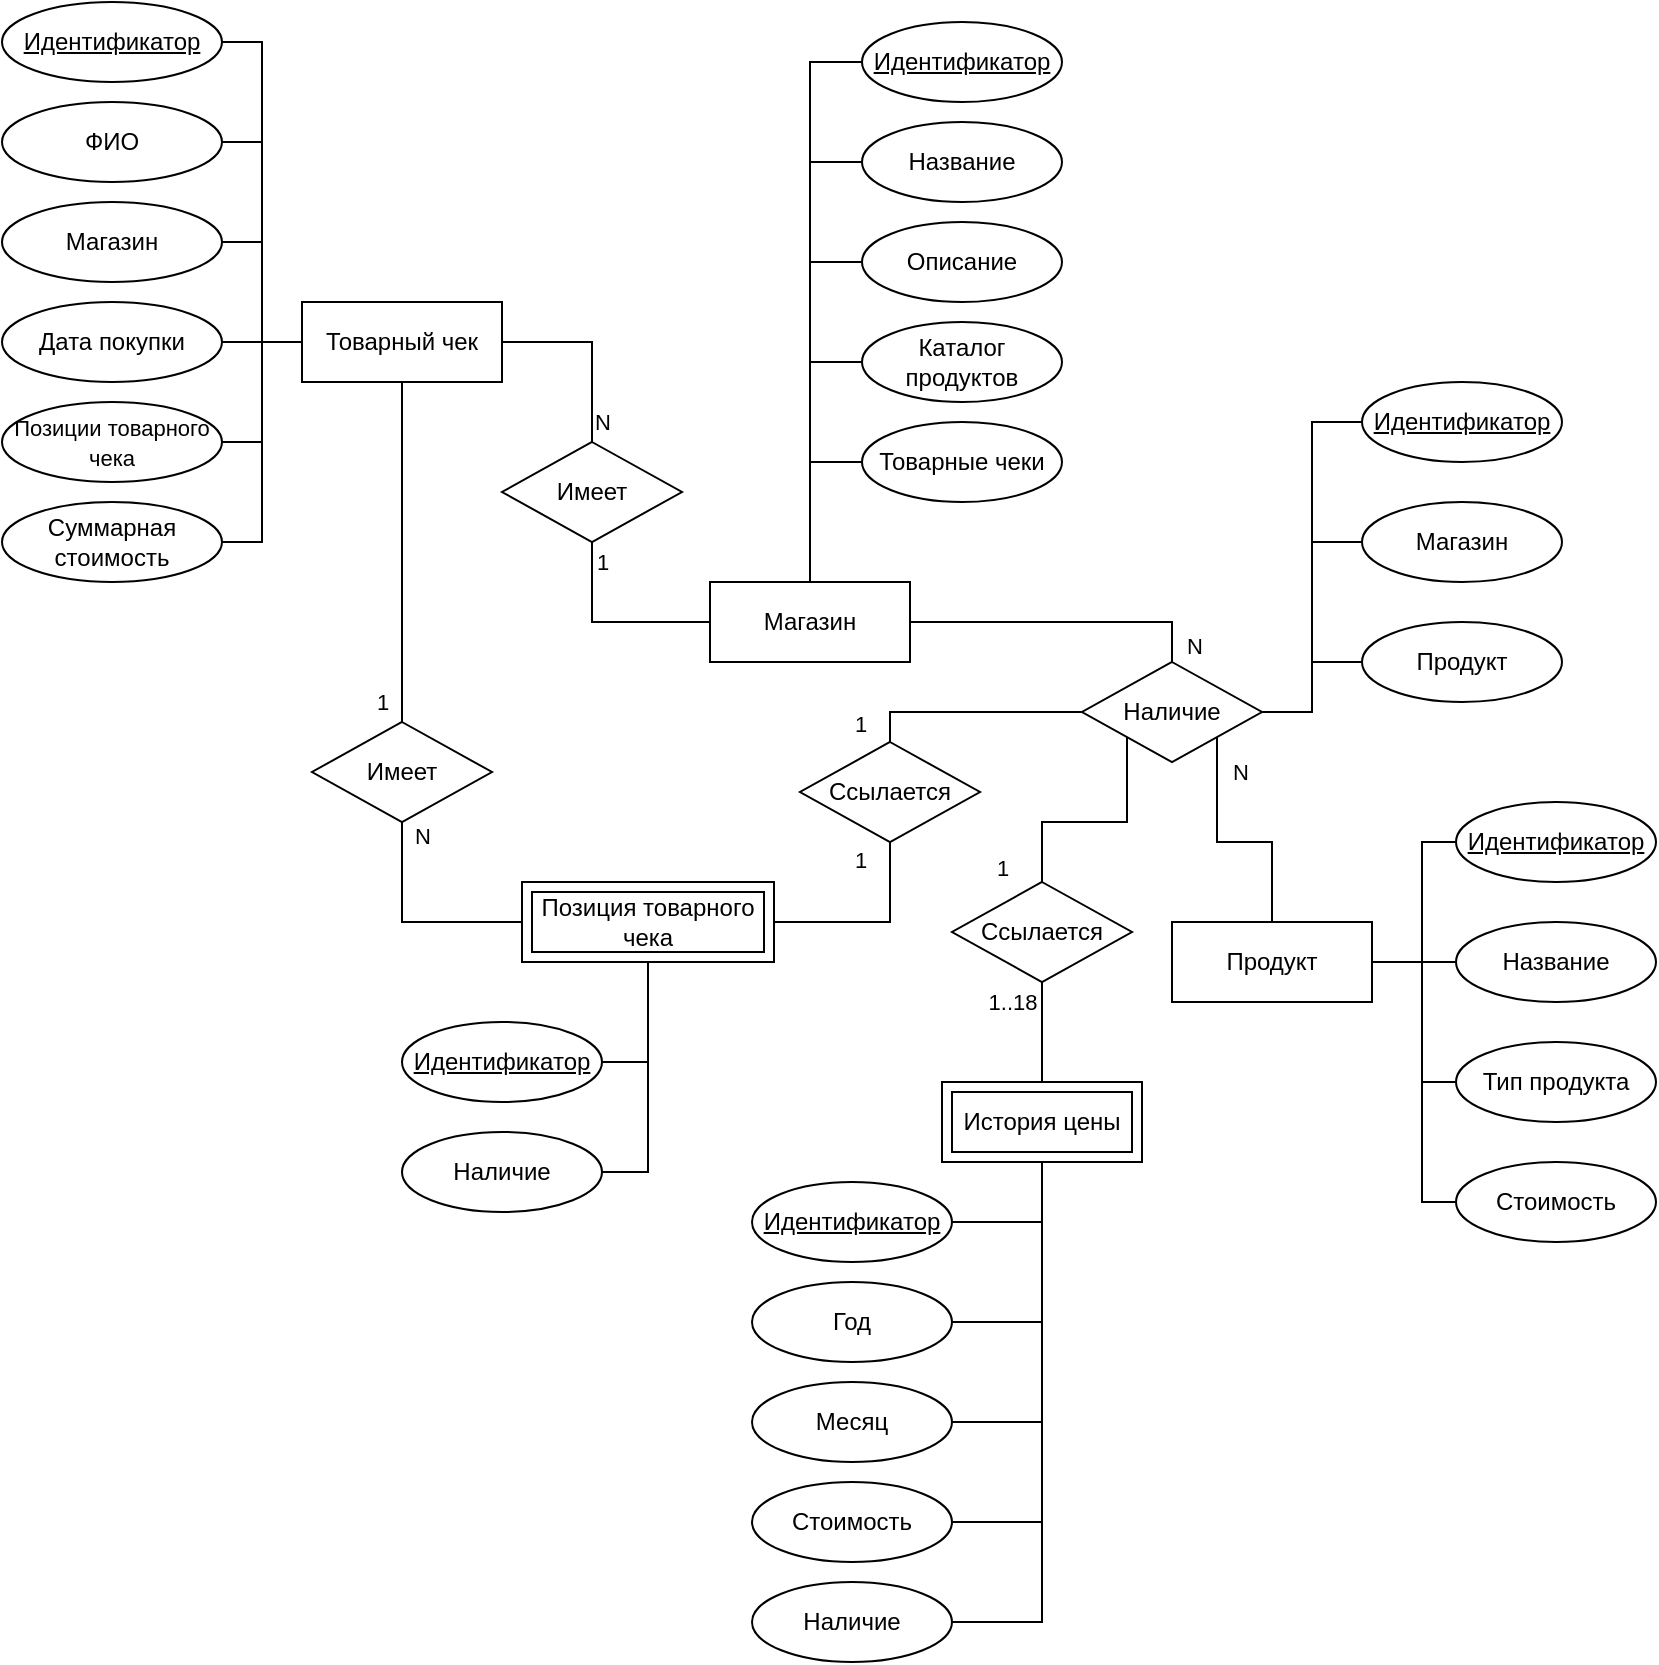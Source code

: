 <mxfile version="18.0.6" type="device"><diagram id="wQ1o6pGlBWSBRa1OvJjj" name="Страница 1"><mxGraphModel dx="1102" dy="865" grid="1" gridSize="10" guides="1" tooltips="1" connect="1" arrows="1" fold="1" page="1" pageScale="1" pageWidth="827" pageHeight="1169" math="0" shadow="0"><root><mxCell id="0"/><mxCell id="1" parent="0"/><mxCell id="YRElEjRcTY8QlFEJpvM5-30" value="1" style="edgeStyle=orthogonalEdgeStyle;rounded=0;orthogonalLoop=1;jettySize=auto;html=1;exitX=0.5;exitY=1;exitDx=0;exitDy=0;entryX=0.5;entryY=0;entryDx=0;entryDy=0;endArrow=none;endFill=0;" parent="1" source="YRElEjRcTY8QlFEJpvM5-1" target="YRElEjRcTY8QlFEJpvM5-28" edge="1"><mxGeometry x="0.882" y="-10" relative="1" as="geometry"><mxPoint as="offset"/></mxGeometry></mxCell><mxCell id="YRElEjRcTY8QlFEJpvM5-78" style="edgeStyle=orthogonalEdgeStyle;rounded=0;orthogonalLoop=1;jettySize=auto;html=1;exitX=1;exitY=0.5;exitDx=0;exitDy=0;entryX=0.5;entryY=0;entryDx=0;entryDy=0;endArrow=none;endFill=0;" parent="1" source="YRElEjRcTY8QlFEJpvM5-1" target="YRElEjRcTY8QlFEJpvM5-29" edge="1"><mxGeometry relative="1" as="geometry"/></mxCell><mxCell id="YRElEjRcTY8QlFEJpvM5-79" value="N" style="edgeLabel;html=1;align=center;verticalAlign=middle;resizable=0;points=[];" parent="YRElEjRcTY8QlFEJpvM5-78" vertex="1" connectable="0"><mxGeometry x="0.263" y="2" relative="1" as="geometry"><mxPoint x="3" y="25" as="offset"/></mxGeometry></mxCell><mxCell id="YRElEjRcTY8QlFEJpvM5-1" value="Товарный чек" style="whiteSpace=wrap;html=1;align=center;" parent="1" vertex="1"><mxGeometry x="150" y="150" width="100" height="40" as="geometry"/></mxCell><mxCell id="YRElEjRcTY8QlFEJpvM5-62" value="N" style="edgeStyle=orthogonalEdgeStyle;rounded=0;orthogonalLoop=1;jettySize=auto;html=1;exitX=1;exitY=0.5;exitDx=0;exitDy=0;entryX=0.5;entryY=0;entryDx=0;entryDy=0;endArrow=none;endFill=0;" parent="1" source="YRElEjRcTY8QlFEJpvM5-2" target="YRElEjRcTY8QlFEJpvM5-81" edge="1"><mxGeometry x="0.897" y="11" relative="1" as="geometry"><mxPoint x="629" y="330" as="targetPoint"/><Array as="points"><mxPoint x="585" y="310"/></Array><mxPoint as="offset"/></mxGeometry></mxCell><mxCell id="YRElEjRcTY8QlFEJpvM5-2" value="Магазин" style="whiteSpace=wrap;html=1;align=center;" parent="1" vertex="1"><mxGeometry x="354" y="290" width="100" height="40" as="geometry"/></mxCell><mxCell id="YRElEjRcTY8QlFEJpvM5-3" value="Продукт" style="whiteSpace=wrap;html=1;align=center;" parent="1" vertex="1"><mxGeometry x="585" y="460" width="100" height="40" as="geometry"/></mxCell><mxCell id="YRElEjRcTY8QlFEJpvM5-11" style="edgeStyle=orthogonalEdgeStyle;rounded=0;orthogonalLoop=1;jettySize=auto;html=1;exitX=0;exitY=0.5;exitDx=0;exitDy=0;entryX=0.5;entryY=0;entryDx=0;entryDy=0;endArrow=none;endFill=0;" parent="1" source="YRElEjRcTY8QlFEJpvM5-6" target="YRElEjRcTY8QlFEJpvM5-2" edge="1"><mxGeometry relative="1" as="geometry"/></mxCell><mxCell id="YRElEjRcTY8QlFEJpvM5-6" value="Идентификатор" style="ellipse;whiteSpace=wrap;html=1;align=center;fontStyle=4;" parent="1" vertex="1"><mxGeometry x="430" y="10" width="100" height="40" as="geometry"/></mxCell><mxCell id="YRElEjRcTY8QlFEJpvM5-12" style="edgeStyle=orthogonalEdgeStyle;rounded=0;orthogonalLoop=1;jettySize=auto;html=1;exitX=0;exitY=0.5;exitDx=0;exitDy=0;entryX=0.5;entryY=0;entryDx=0;entryDy=0;endArrow=none;endFill=0;" parent="1" source="YRElEjRcTY8QlFEJpvM5-7" target="YRElEjRcTY8QlFEJpvM5-2" edge="1"><mxGeometry relative="1" as="geometry"/></mxCell><mxCell id="YRElEjRcTY8QlFEJpvM5-7" value="Название" style="ellipse;whiteSpace=wrap;html=1;align=center;" parent="1" vertex="1"><mxGeometry x="430" y="60" width="100" height="40" as="geometry"/></mxCell><mxCell id="YRElEjRcTY8QlFEJpvM5-13" style="edgeStyle=orthogonalEdgeStyle;rounded=0;orthogonalLoop=1;jettySize=auto;html=1;exitX=0;exitY=0.5;exitDx=0;exitDy=0;endArrow=none;endFill=0;entryX=0.5;entryY=0;entryDx=0;entryDy=0;" parent="1" source="YRElEjRcTY8QlFEJpvM5-8" target="YRElEjRcTY8QlFEJpvM5-2" edge="1"><mxGeometry relative="1" as="geometry"><mxPoint x="410" y="270" as="targetPoint"/></mxGeometry></mxCell><mxCell id="YRElEjRcTY8QlFEJpvM5-8" value="Описание" style="ellipse;whiteSpace=wrap;html=1;align=center;" parent="1" vertex="1"><mxGeometry x="430" y="110" width="100" height="40" as="geometry"/></mxCell><mxCell id="YRElEjRcTY8QlFEJpvM5-14" style="edgeStyle=orthogonalEdgeStyle;rounded=0;orthogonalLoop=1;jettySize=auto;html=1;exitX=0;exitY=0.5;exitDx=0;exitDy=0;entryX=0.5;entryY=0;entryDx=0;entryDy=0;endArrow=none;endFill=0;" parent="1" source="YRElEjRcTY8QlFEJpvM5-9" target="YRElEjRcTY8QlFEJpvM5-2" edge="1"><mxGeometry relative="1" as="geometry"/></mxCell><mxCell id="YRElEjRcTY8QlFEJpvM5-9" value="Каталог продуктов" style="ellipse;whiteSpace=wrap;html=1;align=center;" parent="1" vertex="1"><mxGeometry x="430" y="160" width="100" height="40" as="geometry"/></mxCell><mxCell id="YRElEjRcTY8QlFEJpvM5-15" style="edgeStyle=orthogonalEdgeStyle;rounded=0;orthogonalLoop=1;jettySize=auto;html=1;exitX=0;exitY=0.5;exitDx=0;exitDy=0;entryX=0.5;entryY=0;entryDx=0;entryDy=0;endArrow=none;endFill=0;" parent="1" source="YRElEjRcTY8QlFEJpvM5-10" target="YRElEjRcTY8QlFEJpvM5-2" edge="1"><mxGeometry relative="1" as="geometry"/></mxCell><mxCell id="YRElEjRcTY8QlFEJpvM5-10" value="Товарные чеки" style="ellipse;whiteSpace=wrap;html=1;align=center;" parent="1" vertex="1"><mxGeometry x="430" y="210" width="100" height="40" as="geometry"/></mxCell><mxCell id="YRElEjRcTY8QlFEJpvM5-17" style="edgeStyle=orthogonalEdgeStyle;rounded=0;orthogonalLoop=1;jettySize=auto;html=1;exitX=1;exitY=0.5;exitDx=0;exitDy=0;entryX=0;entryY=0.5;entryDx=0;entryDy=0;endArrow=none;endFill=0;" parent="1" source="YRElEjRcTY8QlFEJpvM5-16" target="YRElEjRcTY8QlFEJpvM5-1" edge="1"><mxGeometry relative="1" as="geometry"/></mxCell><mxCell id="YRElEjRcTY8QlFEJpvM5-16" value="Идентификатор" style="ellipse;whiteSpace=wrap;html=1;align=center;fontStyle=4;" parent="1" vertex="1"><mxGeometry width="110" height="40" as="geometry"/></mxCell><mxCell id="YRElEjRcTY8QlFEJpvM5-24" style="edgeStyle=orthogonalEdgeStyle;rounded=0;orthogonalLoop=1;jettySize=auto;html=1;exitX=1;exitY=0.5;exitDx=0;exitDy=0;entryX=0;entryY=0.5;entryDx=0;entryDy=0;endArrow=none;endFill=0;" parent="1" source="YRElEjRcTY8QlFEJpvM5-18" target="YRElEjRcTY8QlFEJpvM5-1" edge="1"><mxGeometry relative="1" as="geometry"/></mxCell><mxCell id="YRElEjRcTY8QlFEJpvM5-18" value="ФИО" style="ellipse;whiteSpace=wrap;html=1;align=center;" parent="1" vertex="1"><mxGeometry y="50" width="110" height="40" as="geometry"/></mxCell><mxCell id="YRElEjRcTY8QlFEJpvM5-25" style="edgeStyle=orthogonalEdgeStyle;rounded=0;orthogonalLoop=1;jettySize=auto;html=1;exitX=1;exitY=0.5;exitDx=0;exitDy=0;endArrow=none;endFill=0;entryX=0;entryY=0.5;entryDx=0;entryDy=0;" parent="1" source="YRElEjRcTY8QlFEJpvM5-19" target="YRElEjRcTY8QlFEJpvM5-1" edge="1"><mxGeometry relative="1" as="geometry"><mxPoint x="140" y="150" as="targetPoint"/></mxGeometry></mxCell><mxCell id="YRElEjRcTY8QlFEJpvM5-19" value="Магазин" style="ellipse;whiteSpace=wrap;html=1;align=center;" parent="1" vertex="1"><mxGeometry y="100" width="110" height="40" as="geometry"/></mxCell><mxCell id="YRElEjRcTY8QlFEJpvM5-26" style="edgeStyle=orthogonalEdgeStyle;rounded=0;orthogonalLoop=1;jettySize=auto;html=1;exitX=1;exitY=0.5;exitDx=0;exitDy=0;entryX=0;entryY=0.5;entryDx=0;entryDy=0;endArrow=none;endFill=0;" parent="1" source="YRElEjRcTY8QlFEJpvM5-20" target="YRElEjRcTY8QlFEJpvM5-1" edge="1"><mxGeometry relative="1" as="geometry"/></mxCell><mxCell id="YRElEjRcTY8QlFEJpvM5-20" value="Дата покупки" style="ellipse;whiteSpace=wrap;html=1;align=center;" parent="1" vertex="1"><mxGeometry y="150" width="110" height="40" as="geometry"/></mxCell><mxCell id="YRElEjRcTY8QlFEJpvM5-23" style="edgeStyle=orthogonalEdgeStyle;rounded=0;orthogonalLoop=1;jettySize=auto;html=1;exitX=1;exitY=0.5;exitDx=0;exitDy=0;entryX=0;entryY=0.5;entryDx=0;entryDy=0;endArrow=none;endFill=0;" parent="1" source="YRElEjRcTY8QlFEJpvM5-21" target="YRElEjRcTY8QlFEJpvM5-1" edge="1"><mxGeometry relative="1" as="geometry"/></mxCell><mxCell id="YRElEjRcTY8QlFEJpvM5-21" value="&lt;font style=&quot;font-size: 11px&quot;&gt;Позиции товарного чека&lt;/font&gt;" style="ellipse;whiteSpace=wrap;html=1;align=center;" parent="1" vertex="1"><mxGeometry y="200" width="110" height="40" as="geometry"/></mxCell><mxCell id="YRElEjRcTY8QlFEJpvM5-27" style="edgeStyle=orthogonalEdgeStyle;rounded=0;orthogonalLoop=1;jettySize=auto;html=1;exitX=1;exitY=0.5;exitDx=0;exitDy=0;entryX=0;entryY=0.5;entryDx=0;entryDy=0;endArrow=none;endFill=0;" parent="1" source="YRElEjRcTY8QlFEJpvM5-22" target="YRElEjRcTY8QlFEJpvM5-1" edge="1"><mxGeometry relative="1" as="geometry"/></mxCell><mxCell id="YRElEjRcTY8QlFEJpvM5-22" value="Суммарная стоимость" style="ellipse;whiteSpace=wrap;html=1;align=center;" parent="1" vertex="1"><mxGeometry y="250" width="110" height="40" as="geometry"/></mxCell><mxCell id="YRElEjRcTY8QlFEJpvM5-33" value="N" style="edgeStyle=orthogonalEdgeStyle;rounded=0;orthogonalLoop=1;jettySize=auto;html=1;exitX=0.5;exitY=1;exitDx=0;exitDy=0;entryX=0;entryY=0.5;entryDx=0;entryDy=0;endArrow=none;endFill=0;" parent="1" source="YRElEjRcTY8QlFEJpvM5-28" target="YRElEjRcTY8QlFEJpvM5-32" edge="1"><mxGeometry x="-0.875" y="10" relative="1" as="geometry"><mxPoint as="offset"/></mxGeometry></mxCell><mxCell id="YRElEjRcTY8QlFEJpvM5-28" value="Имеет" style="shape=rhombus;perimeter=rhombusPerimeter;whiteSpace=wrap;html=1;align=center;" parent="1" vertex="1"><mxGeometry x="155" y="360" width="90" height="50" as="geometry"/></mxCell><mxCell id="YRElEjRcTY8QlFEJpvM5-37" style="edgeStyle=orthogonalEdgeStyle;rounded=0;orthogonalLoop=1;jettySize=auto;html=1;exitX=0.5;exitY=1;exitDx=0;exitDy=0;entryX=0;entryY=0.5;entryDx=0;entryDy=0;endArrow=none;endFill=0;" parent="1" source="YRElEjRcTY8QlFEJpvM5-29" target="YRElEjRcTY8QlFEJpvM5-2" edge="1"><mxGeometry relative="1" as="geometry"/></mxCell><mxCell id="YRElEjRcTY8QlFEJpvM5-80" value="1" style="edgeLabel;html=1;align=center;verticalAlign=middle;resizable=0;points=[];" parent="YRElEjRcTY8QlFEJpvM5-37" vertex="1" connectable="0"><mxGeometry x="-0.353" y="3" relative="1" as="geometry"><mxPoint x="2" y="-22" as="offset"/></mxGeometry></mxCell><mxCell id="YRElEjRcTY8QlFEJpvM5-29" value="Имеет" style="shape=rhombus;perimeter=rhombusPerimeter;whiteSpace=wrap;html=1;align=center;" parent="1" vertex="1"><mxGeometry x="250" y="220" width="90" height="50" as="geometry"/></mxCell><mxCell id="YRElEjRcTY8QlFEJpvM5-72" style="edgeStyle=orthogonalEdgeStyle;rounded=0;orthogonalLoop=1;jettySize=auto;html=1;exitX=0.5;exitY=1;exitDx=0;exitDy=0;entryX=1;entryY=0.5;entryDx=0;entryDy=0;endArrow=none;endFill=0;" parent="1" source="YRElEjRcTY8QlFEJpvM5-32" target="YRElEjRcTY8QlFEJpvM5-70" edge="1"><mxGeometry relative="1" as="geometry"/></mxCell><mxCell id="YRElEjRcTY8QlFEJpvM5-75" value="1" style="edgeStyle=orthogonalEdgeStyle;rounded=0;orthogonalLoop=1;jettySize=auto;html=1;exitX=1;exitY=0.5;exitDx=0;exitDy=0;entryX=0.5;entryY=1;entryDx=0;entryDy=0;endArrow=none;endFill=0;" parent="1" source="YRElEjRcTY8QlFEJpvM5-32" target="YRElEjRcTY8QlFEJpvM5-74" edge="1"><mxGeometry x="0.817" y="15" relative="1" as="geometry"><mxPoint as="offset"/></mxGeometry></mxCell><mxCell id="YRElEjRcTY8QlFEJpvM5-32" value="Позиция товарного чека" style="shape=ext;margin=3;double=1;whiteSpace=wrap;html=1;align=center;" parent="1" vertex="1"><mxGeometry x="260" y="440" width="126" height="40" as="geometry"/></mxCell><mxCell id="YRElEjRcTY8QlFEJpvM5-42" style="edgeStyle=orthogonalEdgeStyle;rounded=0;orthogonalLoop=1;jettySize=auto;html=1;exitX=1;exitY=0.5;exitDx=0;exitDy=0;entryX=0.5;entryY=1;entryDx=0;entryDy=0;endArrow=none;endFill=0;" parent="1" source="YRElEjRcTY8QlFEJpvM5-38" target="YRElEjRcTY8QlFEJpvM5-47" edge="1"><mxGeometry relative="1" as="geometry"><mxPoint x="509" y="570" as="targetPoint"/></mxGeometry></mxCell><mxCell id="YRElEjRcTY8QlFEJpvM5-38" value="Идентификатор" style="ellipse;whiteSpace=wrap;html=1;align=center;fontStyle=4;" parent="1" vertex="1"><mxGeometry x="375" y="590" width="100" height="40" as="geometry"/></mxCell><mxCell id="YRElEjRcTY8QlFEJpvM5-43" style="edgeStyle=orthogonalEdgeStyle;rounded=0;orthogonalLoop=1;jettySize=auto;html=1;exitX=1;exitY=0.5;exitDx=0;exitDy=0;endArrow=none;endFill=0;entryX=0.5;entryY=1;entryDx=0;entryDy=0;" parent="1" source="YRElEjRcTY8QlFEJpvM5-39" target="YRElEjRcTY8QlFEJpvM5-47" edge="1"><mxGeometry relative="1" as="geometry"><mxPoint x="509" y="570" as="targetPoint"/></mxGeometry></mxCell><mxCell id="YRElEjRcTY8QlFEJpvM5-39" value="Год" style="ellipse;whiteSpace=wrap;html=1;align=center;" parent="1" vertex="1"><mxGeometry x="375" y="640" width="100" height="40" as="geometry"/></mxCell><mxCell id="YRElEjRcTY8QlFEJpvM5-44" style="edgeStyle=orthogonalEdgeStyle;rounded=0;orthogonalLoop=1;jettySize=auto;html=1;exitX=1;exitY=0.5;exitDx=0;exitDy=0;entryX=0.5;entryY=1;entryDx=0;entryDy=0;endArrow=none;endFill=0;" parent="1" source="YRElEjRcTY8QlFEJpvM5-40" target="YRElEjRcTY8QlFEJpvM5-47" edge="1"><mxGeometry relative="1" as="geometry"><mxPoint x="509" y="570" as="targetPoint"/></mxGeometry></mxCell><mxCell id="YRElEjRcTY8QlFEJpvM5-40" value="Месяц" style="ellipse;whiteSpace=wrap;html=1;align=center;" parent="1" vertex="1"><mxGeometry x="375" y="690" width="100" height="40" as="geometry"/></mxCell><mxCell id="YRElEjRcTY8QlFEJpvM5-45" style="edgeStyle=orthogonalEdgeStyle;rounded=0;orthogonalLoop=1;jettySize=auto;html=1;exitX=1;exitY=0.5;exitDx=0;exitDy=0;endArrow=none;endFill=0;entryX=0.5;entryY=1;entryDx=0;entryDy=0;" parent="1" source="YRElEjRcTY8QlFEJpvM5-41" target="YRElEjRcTY8QlFEJpvM5-47" edge="1"><mxGeometry relative="1" as="geometry"><mxPoint x="525" y="580" as="targetPoint"/></mxGeometry></mxCell><mxCell id="YRElEjRcTY8QlFEJpvM5-41" value="Стоимость" style="ellipse;whiteSpace=wrap;html=1;align=center;" parent="1" vertex="1"><mxGeometry x="375" y="740" width="100" height="40" as="geometry"/></mxCell><mxCell id="YRElEjRcTY8QlFEJpvM5-48" value="1..18" style="edgeStyle=orthogonalEdgeStyle;rounded=0;orthogonalLoop=1;jettySize=auto;html=1;entryX=0.5;entryY=0;entryDx=0;entryDy=0;endArrow=none;endFill=0;exitX=0.5;exitY=1;exitDx=0;exitDy=0;" parent="1" source="wU-vu6_fC_G1OkEaOG5T-4" target="YRElEjRcTY8QlFEJpvM5-47" edge="1"><mxGeometry x="-0.6" y="-15" relative="1" as="geometry"><mxPoint as="offset"/><mxPoint x="519" y="460" as="sourcePoint"/></mxGeometry></mxCell><mxCell id="YRElEjRcTY8QlFEJpvM5-47" value="История цены" style="shape=ext;margin=3;double=1;whiteSpace=wrap;html=1;align=center;" parent="1" vertex="1"><mxGeometry x="470" y="540" width="100" height="40" as="geometry"/></mxCell><mxCell id="YRElEjRcTY8QlFEJpvM5-51" style="edgeStyle=orthogonalEdgeStyle;rounded=0;orthogonalLoop=1;jettySize=auto;html=1;exitX=0;exitY=0.5;exitDx=0;exitDy=0;entryX=1;entryY=0.5;entryDx=0;entryDy=0;endArrow=none;endFill=0;" parent="1" source="YRElEjRcTY8QlFEJpvM5-50" target="YRElEjRcTY8QlFEJpvM5-3" edge="1"><mxGeometry relative="1" as="geometry"><Array as="points"><mxPoint x="710" y="420"/><mxPoint x="710" y="480"/></Array></mxGeometry></mxCell><mxCell id="YRElEjRcTY8QlFEJpvM5-50" value="Идентификатор" style="ellipse;whiteSpace=wrap;html=1;align=center;fontStyle=4;" parent="1" vertex="1"><mxGeometry x="727" y="400" width="100" height="40" as="geometry"/></mxCell><mxCell id="YRElEjRcTY8QlFEJpvM5-56" style="edgeStyle=orthogonalEdgeStyle;rounded=0;orthogonalLoop=1;jettySize=auto;html=1;exitX=0;exitY=0.5;exitDx=0;exitDy=0;entryX=1;entryY=0.5;entryDx=0;entryDy=0;endArrow=none;endFill=0;" parent="1" source="YRElEjRcTY8QlFEJpvM5-52" target="YRElEjRcTY8QlFEJpvM5-3" edge="1"><mxGeometry relative="1" as="geometry"><Array as="points"><mxPoint x="720" y="480"/><mxPoint x="720" y="480"/></Array></mxGeometry></mxCell><mxCell id="YRElEjRcTY8QlFEJpvM5-52" value="Название" style="ellipse;whiteSpace=wrap;html=1;align=center;" parent="1" vertex="1"><mxGeometry x="727" y="460" width="100" height="40" as="geometry"/></mxCell><mxCell id="YRElEjRcTY8QlFEJpvM5-57" style="edgeStyle=orthogonalEdgeStyle;rounded=0;orthogonalLoop=1;jettySize=auto;html=1;exitX=0;exitY=0.5;exitDx=0;exitDy=0;entryX=1;entryY=0.5;entryDx=0;entryDy=0;endArrow=none;endFill=0;" parent="1" source="YRElEjRcTY8QlFEJpvM5-53" target="YRElEjRcTY8QlFEJpvM5-3" edge="1"><mxGeometry relative="1" as="geometry"><Array as="points"><mxPoint x="710" y="540"/><mxPoint x="710" y="480"/></Array></mxGeometry></mxCell><mxCell id="YRElEjRcTY8QlFEJpvM5-53" value="Тип продукта" style="ellipse;whiteSpace=wrap;html=1;align=center;" parent="1" vertex="1"><mxGeometry x="727" y="520" width="100" height="40" as="geometry"/></mxCell><mxCell id="YRElEjRcTY8QlFEJpvM5-63" value="N" style="edgeStyle=orthogonalEdgeStyle;rounded=0;orthogonalLoop=1;jettySize=auto;html=1;entryX=0.5;entryY=0;entryDx=0;entryDy=0;endArrow=none;endFill=0;exitX=1;exitY=1;exitDx=0;exitDy=0;" parent="1" source="YRElEjRcTY8QlFEJpvM5-81" target="YRElEjRcTY8QlFEJpvM5-3" edge="1"><mxGeometry x="-0.714" y="11" relative="1" as="geometry"><mxPoint x="620" y="390" as="sourcePoint"/><mxPoint as="offset"/></mxGeometry></mxCell><mxCell id="YRElEjRcTY8QlFEJpvM5-68" style="edgeStyle=orthogonalEdgeStyle;rounded=0;orthogonalLoop=1;jettySize=auto;html=1;exitX=0;exitY=0.5;exitDx=0;exitDy=0;entryX=1;entryY=0.5;entryDx=0;entryDy=0;endArrow=none;endFill=0;" parent="1" source="YRElEjRcTY8QlFEJpvM5-64" target="YRElEjRcTY8QlFEJpvM5-81" edge="1"><mxGeometry relative="1" as="geometry"><mxPoint x="679" y="350" as="targetPoint"/></mxGeometry></mxCell><mxCell id="YRElEjRcTY8QlFEJpvM5-64" value="Магазин" style="ellipse;whiteSpace=wrap;html=1;align=center;" parent="1" vertex="1"><mxGeometry x="680" y="250" width="100" height="40" as="geometry"/></mxCell><mxCell id="YRElEjRcTY8QlFEJpvM5-69" style="edgeStyle=orthogonalEdgeStyle;rounded=0;orthogonalLoop=1;jettySize=auto;html=1;exitX=0;exitY=0.5;exitDx=0;exitDy=0;entryX=1;entryY=0.5;entryDx=0;entryDy=0;endArrow=none;endFill=0;" parent="1" source="YRElEjRcTY8QlFEJpvM5-65" target="YRElEjRcTY8QlFEJpvM5-81" edge="1"><mxGeometry relative="1" as="geometry"><mxPoint x="679" y="350" as="targetPoint"/></mxGeometry></mxCell><mxCell id="YRElEjRcTY8QlFEJpvM5-65" value="Продукт" style="ellipse;whiteSpace=wrap;html=1;align=center;" parent="1" vertex="1"><mxGeometry x="680" y="310" width="100" height="40" as="geometry"/></mxCell><mxCell id="YRElEjRcTY8QlFEJpvM5-67" style="edgeStyle=orthogonalEdgeStyle;rounded=0;orthogonalLoop=1;jettySize=auto;html=1;exitX=0;exitY=0.5;exitDx=0;exitDy=0;entryX=1;entryY=0.5;entryDx=0;entryDy=0;endArrow=none;endFill=0;" parent="1" source="YRElEjRcTY8QlFEJpvM5-66" target="YRElEjRcTY8QlFEJpvM5-81" edge="1"><mxGeometry relative="1" as="geometry"><mxPoint x="679" y="350" as="targetPoint"/></mxGeometry></mxCell><mxCell id="YRElEjRcTY8QlFEJpvM5-66" value="Идентификатор" style="ellipse;whiteSpace=wrap;html=1;align=center;fontStyle=4;" parent="1" vertex="1"><mxGeometry x="680" y="190" width="100" height="40" as="geometry"/></mxCell><mxCell id="YRElEjRcTY8QlFEJpvM5-70" value="Идентификатор" style="ellipse;whiteSpace=wrap;html=1;align=center;fontStyle=4;" parent="1" vertex="1"><mxGeometry x="200" y="510" width="100" height="40" as="geometry"/></mxCell><mxCell id="YRElEjRcTY8QlFEJpvM5-73" style="edgeStyle=orthogonalEdgeStyle;rounded=0;orthogonalLoop=1;jettySize=auto;html=1;exitX=1;exitY=0.5;exitDx=0;exitDy=0;entryX=0.5;entryY=1;entryDx=0;entryDy=0;endArrow=none;endFill=0;" parent="1" source="YRElEjRcTY8QlFEJpvM5-71" target="YRElEjRcTY8QlFEJpvM5-32" edge="1"><mxGeometry relative="1" as="geometry"/></mxCell><mxCell id="YRElEjRcTY8QlFEJpvM5-71" value="Наличие" style="ellipse;whiteSpace=wrap;html=1;align=center;" parent="1" vertex="1"><mxGeometry x="200" y="565" width="100" height="40" as="geometry"/></mxCell><mxCell id="YRElEjRcTY8QlFEJpvM5-76" value="1" style="edgeStyle=orthogonalEdgeStyle;rounded=0;orthogonalLoop=1;jettySize=auto;html=1;exitX=0.5;exitY=0;exitDx=0;exitDy=0;entryX=0;entryY=0.5;entryDx=0;entryDy=0;endArrow=none;endFill=0;" parent="1" source="YRElEjRcTY8QlFEJpvM5-74" target="YRElEjRcTY8QlFEJpvM5-81" edge="1"><mxGeometry x="-0.839" y="15" relative="1" as="geometry"><mxPoint x="579" y="350" as="targetPoint"/><mxPoint as="offset"/><Array as="points"><mxPoint x="444" y="355"/></Array></mxGeometry></mxCell><mxCell id="YRElEjRcTY8QlFEJpvM5-74" value="Ссылается" style="shape=rhombus;perimeter=rhombusPerimeter;whiteSpace=wrap;html=1;align=center;" parent="1" vertex="1"><mxGeometry x="399" y="370" width="90" height="50" as="geometry"/></mxCell><mxCell id="wU-vu6_fC_G1OkEaOG5T-5" value="1" style="edgeStyle=orthogonalEdgeStyle;rounded=0;orthogonalLoop=1;jettySize=auto;html=1;exitX=0;exitY=1;exitDx=0;exitDy=0;entryX=0.5;entryY=0;entryDx=0;entryDy=0;endArrow=none;endFill=0;" parent="1" source="YRElEjRcTY8QlFEJpvM5-81" target="wU-vu6_fC_G1OkEaOG5T-4" edge="1"><mxGeometry x="0.882" y="-20" relative="1" as="geometry"><Array as="points"><mxPoint x="563" y="410"/><mxPoint x="520" y="410"/></Array><mxPoint as="offset"/></mxGeometry></mxCell><mxCell id="YRElEjRcTY8QlFEJpvM5-81" value="Наличие" style="shape=rhombus;perimeter=rhombusPerimeter;whiteSpace=wrap;html=1;align=center;" parent="1" vertex="1"><mxGeometry x="540" y="330" width="90" height="50" as="geometry"/></mxCell><mxCell id="wU-vu6_fC_G1OkEaOG5T-4" value="Ссылается" style="shape=rhombus;perimeter=rhombusPerimeter;whiteSpace=wrap;html=1;align=center;" parent="1" vertex="1"><mxGeometry x="475" y="440" width="90" height="50" as="geometry"/></mxCell><mxCell id="wU-vu6_fC_G1OkEaOG5T-7" style="edgeStyle=orthogonalEdgeStyle;rounded=0;orthogonalLoop=1;jettySize=auto;html=1;exitX=1;exitY=0.5;exitDx=0;exitDy=0;entryX=0.5;entryY=1;entryDx=0;entryDy=0;endArrow=none;endFill=0;" parent="1" source="wU-vu6_fC_G1OkEaOG5T-6" target="YRElEjRcTY8QlFEJpvM5-47" edge="1"><mxGeometry relative="1" as="geometry"/></mxCell><mxCell id="wU-vu6_fC_G1OkEaOG5T-6" value="Наличие" style="ellipse;whiteSpace=wrap;html=1;align=center;" parent="1" vertex="1"><mxGeometry x="375" y="790" width="100" height="40" as="geometry"/></mxCell><mxCell id="h_zKkEoWqx17hayCv24k-2" style="edgeStyle=orthogonalEdgeStyle;rounded=0;orthogonalLoop=1;jettySize=auto;html=1;exitX=0;exitY=0.5;exitDx=0;exitDy=0;entryX=1;entryY=0.5;entryDx=0;entryDy=0;endArrow=none;endFill=0;" parent="1" source="h_zKkEoWqx17hayCv24k-1" target="YRElEjRcTY8QlFEJpvM5-3" edge="1"><mxGeometry relative="1" as="geometry"><Array as="points"><mxPoint x="710" y="600"/><mxPoint x="710" y="480"/></Array></mxGeometry></mxCell><mxCell id="h_zKkEoWqx17hayCv24k-1" value="Стоимость" style="ellipse;whiteSpace=wrap;html=1;align=center;" parent="1" vertex="1"><mxGeometry x="727" y="580" width="100" height="40" as="geometry"/></mxCell></root></mxGraphModel></diagram></mxfile>
